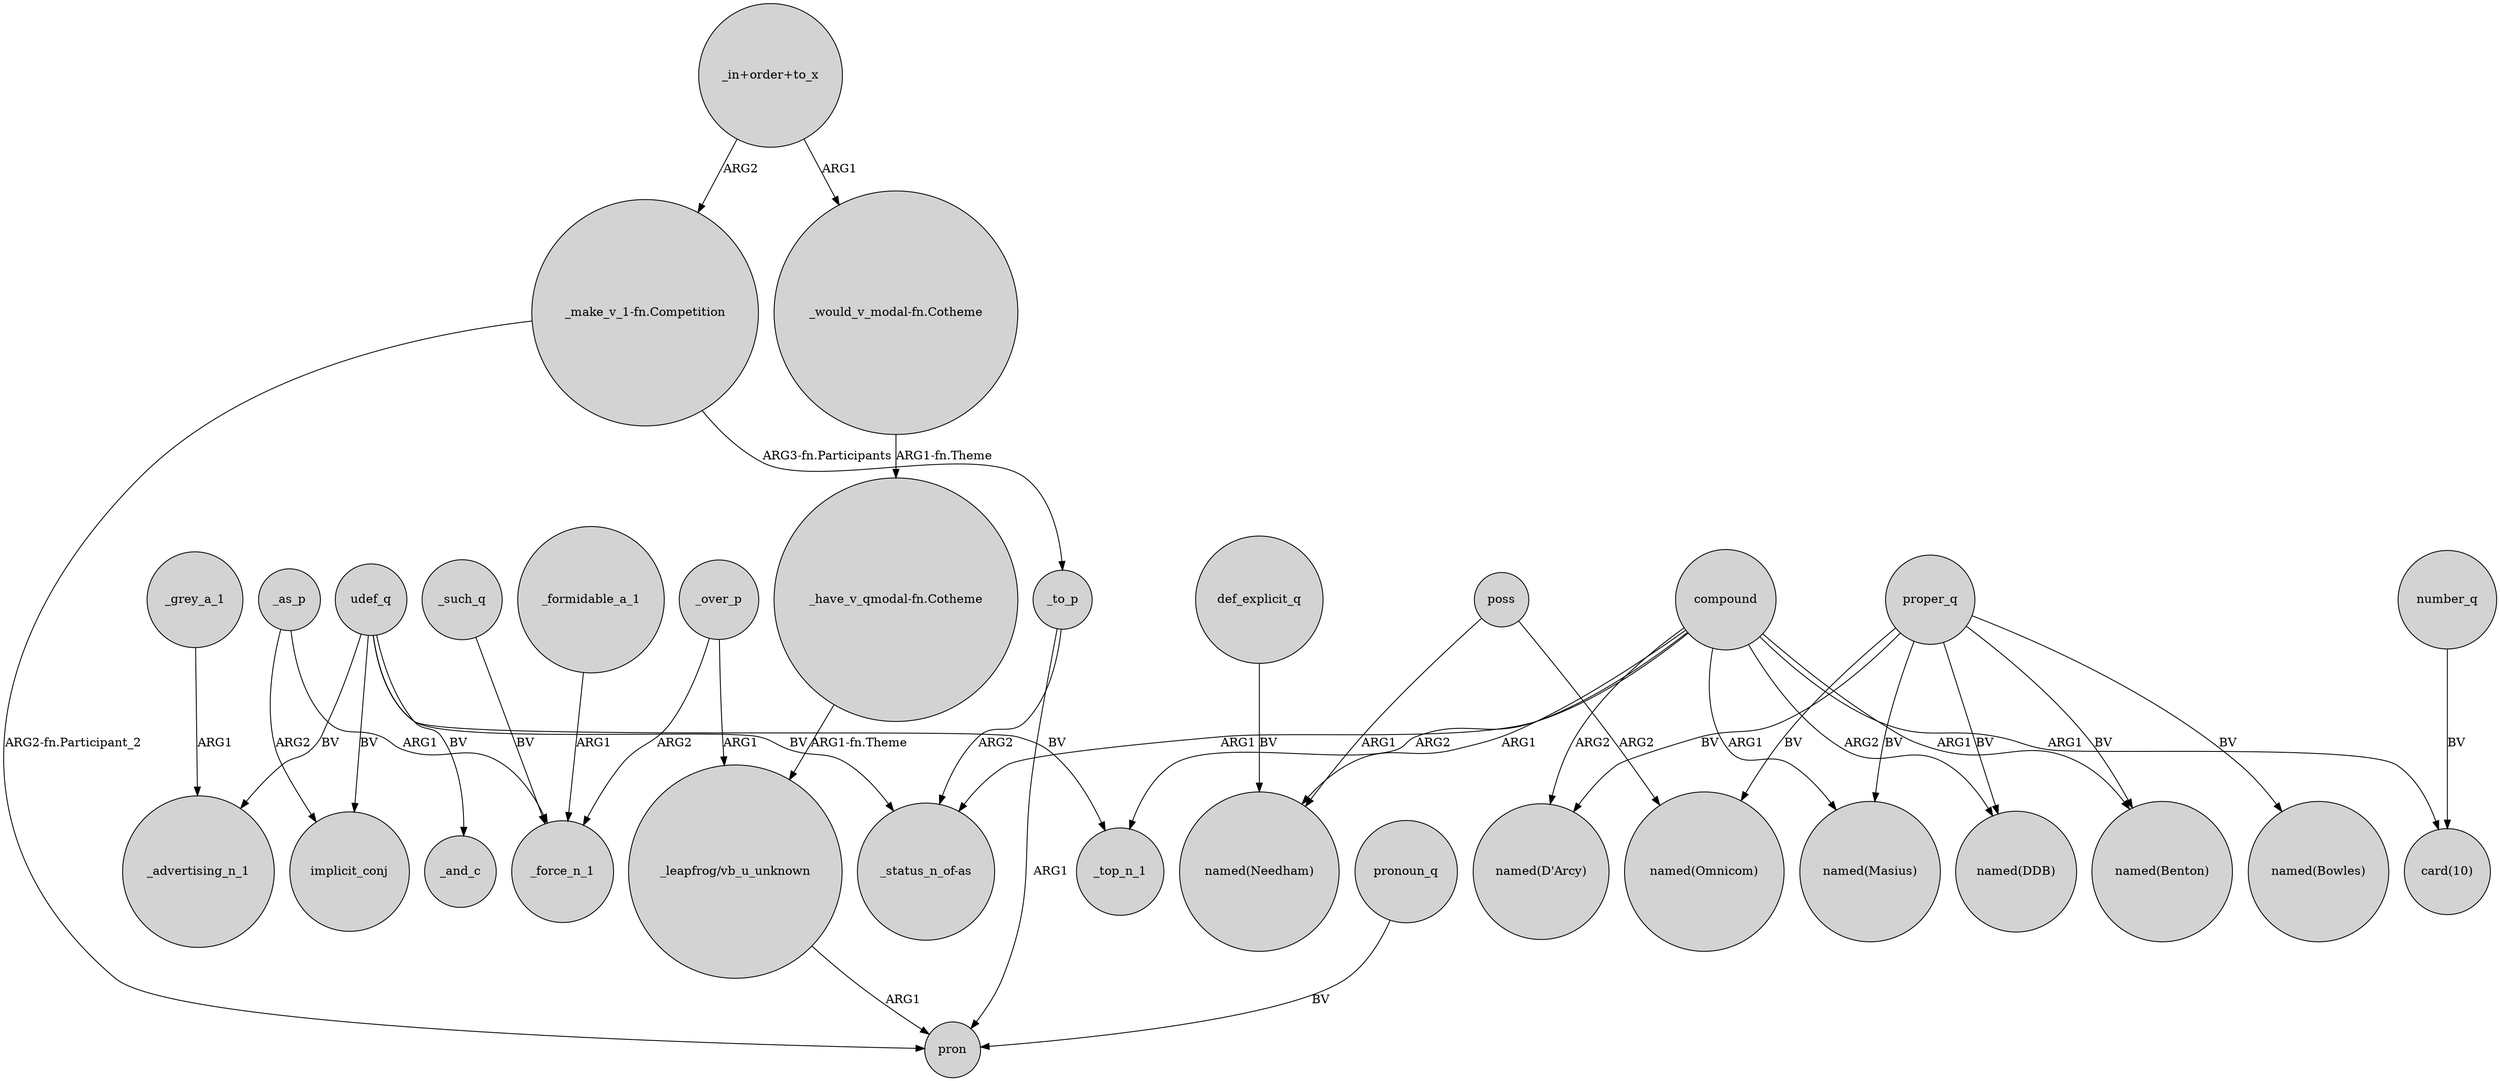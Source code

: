 digraph {
	node [shape=circle style=filled]
	def_explicit_q -> "named(Needham)" [label=BV]
	udef_q -> "_status_n_of-as" [label=BV]
	udef_q -> _top_n_1 [label=BV]
	"_have_v_qmodal-fn.Cotheme" -> "_leapfrog/vb_u_unknown" [label="ARG1-fn.Theme"]
	compound -> _top_n_1 [label=ARG2]
	proper_q -> "named(Omnicom)" [label=BV]
	"_leapfrog/vb_u_unknown" -> pron [label=ARG1]
	compound -> "named(Needham)" [label=ARG1]
	_formidable_a_1 -> _force_n_1 [label=ARG1]
	proper_q -> "named(D'Arcy)" [label=BV]
	proper_q -> "named(DDB)" [label=BV]
	"_would_v_modal-fn.Cotheme" -> "_have_v_qmodal-fn.Cotheme" [label="ARG1-fn.Theme"]
	"_make_v_1-fn.Competition" -> _to_p [label="ARG3-fn.Participants"]
	poss -> "named(Needham)" [label=ARG1]
	udef_q -> _and_c [label=BV]
	"_in+order+to_x" -> "_would_v_modal-fn.Cotheme" [label=ARG1]
	_over_p -> "_leapfrog/vb_u_unknown" [label=ARG1]
	pronoun_q -> pron [label=BV]
	udef_q -> _advertising_n_1 [label=BV]
	"_in+order+to_x" -> "_make_v_1-fn.Competition" [label=ARG2]
	poss -> "named(Omnicom)" [label=ARG2]
	compound -> "card(10)" [label=ARG1]
	"_make_v_1-fn.Competition" -> pron [label="ARG2-fn.Participant_2"]
	compound -> "named(DDB)" [label=ARG2]
	_to_p -> pron [label=ARG1]
	_grey_a_1 -> _advertising_n_1 [label=ARG1]
	compound -> "_status_n_of-as" [label=ARG1]
	compound -> "named(D'Arcy)" [label=ARG2]
	_to_p -> "_status_n_of-as" [label=ARG2]
	proper_q -> "named(Benton)" [label=BV]
	_such_q -> _force_n_1 [label=BV]
	_as_p -> _force_n_1 [label=ARG1]
	number_q -> "card(10)" [label=BV]
	proper_q -> "named(Bowles)" [label=BV]
	compound -> "named(Masius)" [label=ARG1]
	_over_p -> _force_n_1 [label=ARG2]
	_as_p -> implicit_conj [label=ARG2]
	proper_q -> "named(Masius)" [label=BV]
	udef_q -> implicit_conj [label=BV]
	compound -> "named(Benton)" [label=ARG1]
}

